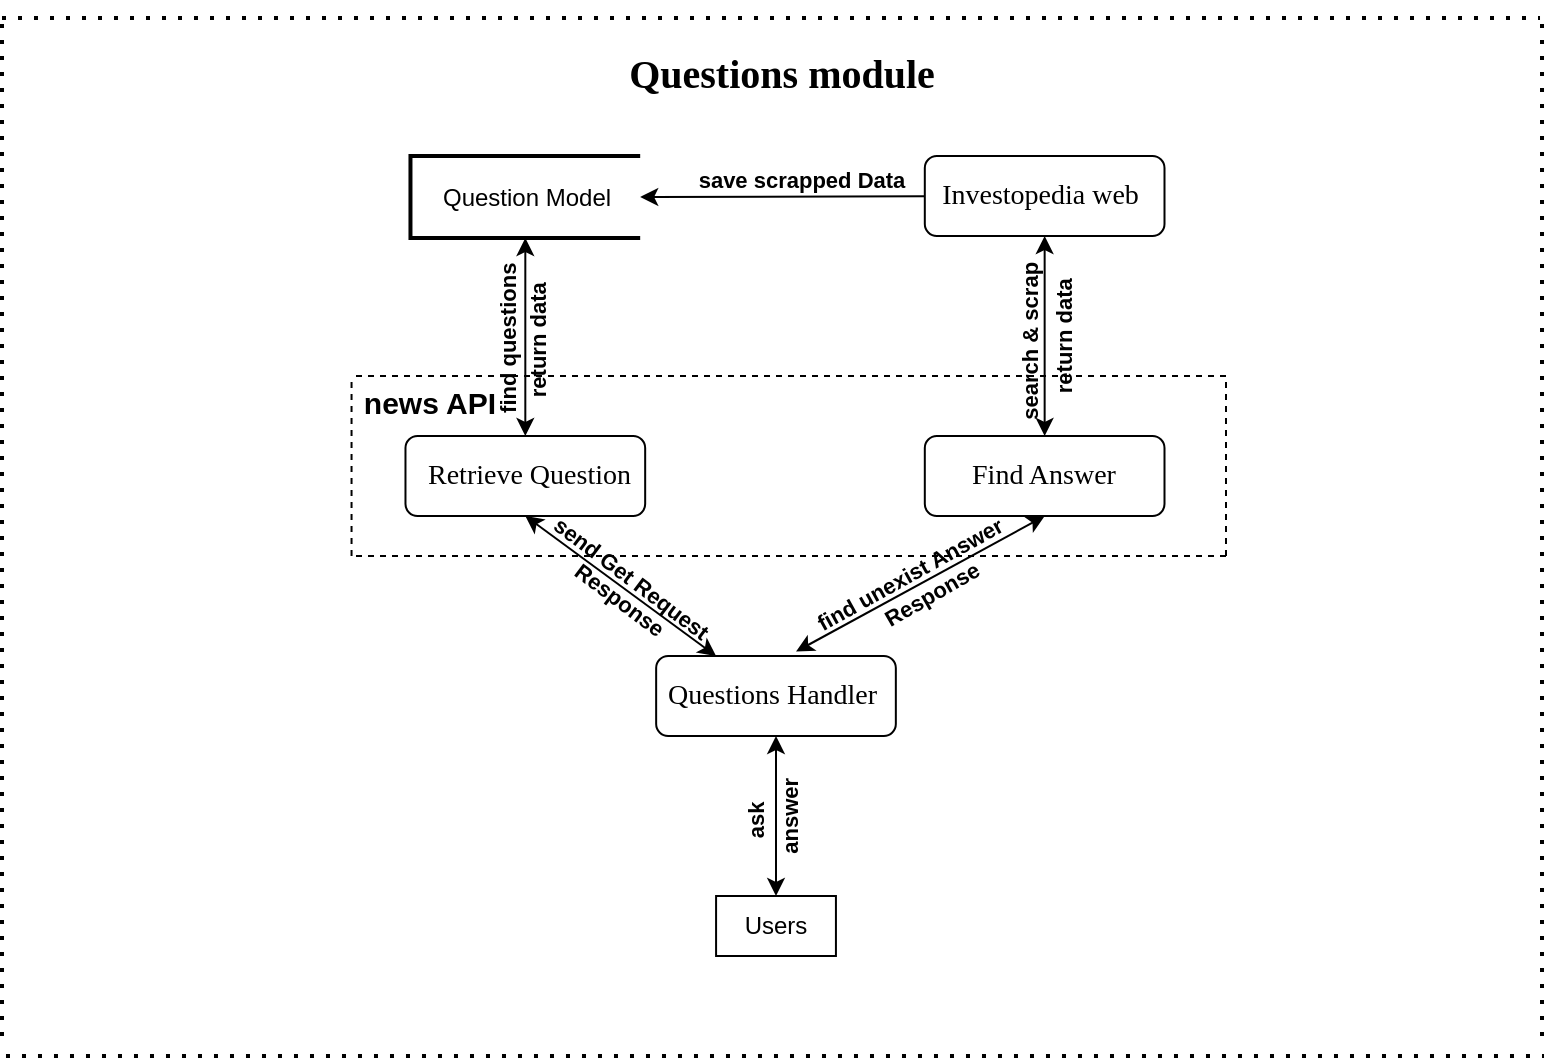 <mxfile version="17.4.6" type="github">
  <diagram id="CRvLViPvwFJURzjCU27Z" name="Page-1">
    <mxGraphModel dx="1021" dy="574" grid="1" gridSize="10" guides="1" tooltips="1" connect="1" arrows="1" fold="1" page="1" pageScale="1" pageWidth="827" pageHeight="1169" math="0" shadow="0">
      <root>
        <mxCell id="0" />
        <mxCell id="1" parent="0" />
        <mxCell id="ow7pJJJ2NBHxoUOOTGKa-24" value="&lt;span style=&quot;font-size: 11px&quot;&gt;&lt;b&gt;ask&lt;/b&gt;&lt;/span&gt;" style="text;html=1;strokeColor=none;fillColor=none;align=center;verticalAlign=middle;whiteSpace=wrap;rounded=0;fontSize=12;rotation=-90;" vertex="1" parent="1">
          <mxGeometry x="345" y="428.8" width="120" height="26.15" as="geometry" />
        </mxCell>
        <mxCell id="ow7pJJJ2NBHxoUOOTGKa-25" value="&lt;span style=&quot;font-size: 11px&quot;&gt;&lt;b&gt;answer&lt;/b&gt;&lt;/span&gt;" style="text;html=1;strokeColor=none;fillColor=none;align=center;verticalAlign=middle;whiteSpace=wrap;rounded=0;fontSize=12;rotation=-90;" vertex="1" parent="1">
          <mxGeometry x="362" y="426.8" width="120" height="26.15" as="geometry" />
        </mxCell>
        <mxCell id="ow7pJJJ2NBHxoUOOTGKa-26" value="" style="endArrow=none;dashed=1;html=1;rounded=0;" edge="1" parent="1">
          <mxGeometry width="50" height="50" relative="1" as="geometry">
            <mxPoint x="205" y="220" as="sourcePoint" />
            <mxPoint x="640" y="220" as="targetPoint" />
          </mxGeometry>
        </mxCell>
        <mxCell id="ow7pJJJ2NBHxoUOOTGKa-28" value="" style="endArrow=none;dashed=1;html=1;rounded=0;" edge="1" parent="1">
          <mxGeometry width="50" height="50" relative="1" as="geometry">
            <mxPoint x="640" y="310" as="sourcePoint" />
            <mxPoint x="640" y="220" as="targetPoint" />
          </mxGeometry>
        </mxCell>
        <mxCell id="ow7pJJJ2NBHxoUOOTGKa-29" value="" style="endArrow=none;dashed=1;html=1;rounded=0;" edge="1" parent="1">
          <mxGeometry width="50" height="50" relative="1" as="geometry">
            <mxPoint x="205" y="310" as="sourcePoint" />
            <mxPoint x="640" y="310" as="targetPoint" />
          </mxGeometry>
        </mxCell>
        <mxCell id="ow7pJJJ2NBHxoUOOTGKa-30" value="&lt;b style=&quot;font-size: 15px&quot;&gt;news API&lt;/b&gt;" style="text;html=1;strokeColor=none;fillColor=none;align=center;verticalAlign=middle;whiteSpace=wrap;rounded=0;fontSize=9;" vertex="1" parent="1">
          <mxGeometry x="142" y="218" width="200" height="30" as="geometry" />
        </mxCell>
        <mxCell id="ow7pJJJ2NBHxoUOOTGKa-64" value="&lt;span style=&quot;font-size: 11px&quot;&gt;&lt;b&gt;Response&lt;/b&gt;&lt;/span&gt;" style="text;html=1;strokeColor=none;fillColor=none;align=center;verticalAlign=middle;whiteSpace=wrap;rounded=0;fontSize=12;rotation=37;" vertex="1" parent="1">
          <mxGeometry x="277" y="318.8" width="120" height="26.15" as="geometry" />
        </mxCell>
        <mxCell id="ow7pJJJ2NBHxoUOOTGKa-68" value="&lt;b style=&quot;font-size: 11px&quot;&gt;find unexist Answer&lt;/b&gt;" style="text;html=1;strokeColor=none;fillColor=none;align=center;verticalAlign=middle;whiteSpace=wrap;rounded=0;fontSize=12;rotation=331;" vertex="1" parent="1">
          <mxGeometry x="422" y="305.8" width="120" height="26.15" as="geometry" />
        </mxCell>
        <mxCell id="ow7pJJJ2NBHxoUOOTGKa-69" value="&lt;b style=&quot;font-size: 11px&quot;&gt;Response&lt;/b&gt;" style="text;html=1;strokeColor=none;fillColor=none;align=center;verticalAlign=middle;whiteSpace=wrap;rounded=0;fontSize=12;rotation=330;" vertex="1" parent="1">
          <mxGeometry x="433" y="315.8" width="120" height="26.15" as="geometry" />
        </mxCell>
        <mxCell id="ow7pJJJ2NBHxoUOOTGKa-71" value="&lt;b style=&quot;font-size: 11px&quot;&gt;find questions&lt;/b&gt;" style="text;html=1;strokeColor=none;fillColor=none;align=center;verticalAlign=middle;whiteSpace=wrap;rounded=0;fontSize=12;rotation=-90;" vertex="1" parent="1">
          <mxGeometry x="221" y="187.8" width="120" height="26.15" as="geometry" />
        </mxCell>
        <mxCell id="ow7pJJJ2NBHxoUOOTGKa-72" value="&lt;b style=&quot;font-size: 11px&quot;&gt;return data&lt;/b&gt;" style="text;html=1;strokeColor=none;fillColor=none;align=center;verticalAlign=middle;whiteSpace=wrap;rounded=0;fontSize=12;rotation=-90;" vertex="1" parent="1">
          <mxGeometry x="236" y="188.8" width="120" height="26.15" as="geometry" />
        </mxCell>
        <mxCell id="ow7pJJJ2NBHxoUOOTGKa-74" value="&lt;span style=&quot;font-size: 11px&quot;&gt;&lt;b&gt;search &amp;amp; scrap&amp;nbsp;&lt;/b&gt;&lt;/span&gt;" style="text;html=1;strokeColor=none;fillColor=none;align=center;verticalAlign=middle;whiteSpace=wrap;rounded=0;fontSize=12;rotation=-90;" vertex="1" parent="1">
          <mxGeometry x="482" y="187.8" width="120" height="26.15" as="geometry" />
        </mxCell>
        <mxCell id="ow7pJJJ2NBHxoUOOTGKa-75" value="&lt;span style=&quot;font-size: 11px&quot;&gt;&lt;b&gt;return data&lt;/b&gt;&lt;/span&gt;" style="text;html=1;strokeColor=none;fillColor=none;align=center;verticalAlign=middle;whiteSpace=wrap;rounded=0;fontSize=12;rotation=-90;" vertex="1" parent="1">
          <mxGeometry x="499" y="186.8" width="120" height="26.15" as="geometry" />
        </mxCell>
        <mxCell id="ow7pJJJ2NBHxoUOOTGKa-77" value="&lt;span style=&quot;font-size: 11px&quot;&gt;&lt;b&gt;save scrapped Data&lt;/b&gt;&lt;/span&gt;" style="text;html=1;strokeColor=none;fillColor=none;align=center;verticalAlign=middle;whiteSpace=wrap;rounded=0;fontSize=12;rotation=0;" vertex="1" parent="1">
          <mxGeometry x="368" y="108.8" width="120" height="26.15" as="geometry" />
        </mxCell>
        <mxCell id="ow7pJJJ2NBHxoUOOTGKa-3" value="" style="endArrow=none;dashed=1;html=1;dashPattern=1 3;strokeWidth=2;rounded=0;fontSize=9;" edge="1" parent="1">
          <mxGeometry width="50" height="50" relative="1" as="geometry">
            <mxPoint x="28" y="550" as="sourcePoint" />
            <mxPoint x="28" y="41" as="targetPoint" />
          </mxGeometry>
        </mxCell>
        <mxCell id="ow7pJJJ2NBHxoUOOTGKa-4" value="" style="endArrow=none;dashed=1;html=1;dashPattern=1 3;strokeWidth=2;rounded=0;fontSize=9;" edge="1" parent="1">
          <mxGeometry width="50" height="50" relative="1" as="geometry">
            <mxPoint x="28" y="41" as="sourcePoint" />
            <mxPoint x="797.006" y="41" as="targetPoint" />
          </mxGeometry>
        </mxCell>
        <mxCell id="ow7pJJJ2NBHxoUOOTGKa-5" value="" style="endArrow=none;dashed=1;html=1;dashPattern=1 3;strokeWidth=2;rounded=0;fontSize=9;" edge="1" parent="1">
          <mxGeometry width="50" height="50" relative="1" as="geometry">
            <mxPoint x="798" y="550" as="sourcePoint" />
            <mxPoint x="798.005" y="41" as="targetPoint" />
          </mxGeometry>
        </mxCell>
        <mxCell id="ow7pJJJ2NBHxoUOOTGKa-6" value="" style="endArrow=none;dashed=1;html=1;dashPattern=1 3;strokeWidth=2;rounded=0;fontSize=9;" edge="1" parent="1">
          <mxGeometry width="50" height="50" relative="1" as="geometry">
            <mxPoint x="29.997" y="560" as="sourcePoint" />
            <mxPoint x="799.004" y="560" as="targetPoint" />
          </mxGeometry>
        </mxCell>
        <mxCell id="ow7pJJJ2NBHxoUOOTGKa-7" value="&lt;font style=&quot;font-size: 20px&quot;&gt;&lt;b&gt;&lt;br&gt;&lt;/b&gt;&lt;/font&gt;&lt;font style=&quot;font-size: 20px&quot;&gt;&lt;b&gt;&lt;span style=&quot;font-family: &amp;#34;times new roman&amp;#34;&quot;&gt;Questions&amp;nbsp;&lt;/span&gt;&lt;span style=&quot;font-family: &amp;#34;times new roman&amp;#34;&quot;&gt;module&lt;/span&gt;&lt;/b&gt;&lt;/font&gt;" style="text;html=1;strokeColor=none;fillColor=none;align=center;verticalAlign=middle;whiteSpace=wrap;rounded=0;fontSize=9;" vertex="1" parent="1">
          <mxGeometry x="317.626" y="41" width="199.742" height="30" as="geometry" />
        </mxCell>
        <mxCell id="ow7pJJJ2NBHxoUOOTGKa-9" value="&lt;p class=&quot;MsoNormal&quot;&gt;&lt;span style=&quot;color: rgba(0 , 0 , 0 , 0) ; font-family: monospace ; font-size: 0px&quot;&gt;sss%3CmxGraphModel%3E%3Croot%3E%3CmxCell%20id%3D%220%22%2F%3E%3CmxCell%20id%3D%221%22%20parent%3D%220%22%2F%3E%3CmxCell%20id%3D%222%22%20value%3D%22%26lt%3Bp%20class%3D%26quot%3BMsoNormal%26quot%3B%26gt%3B%26lt%3Bspan%20style%3D%26quot%3Bfont-family%3A%20%26amp%3B%2334%3Btimes%20new%20roman%26amp%3B%2334%3B%20%3B%20font-size%3A%2010.5pt%26quot%3B%26gt%3Bquestions%26amp%3Bnbsp%3B%26lt%3B%2Fspan%26gt%3B%26lt%3Bspan%20style%3D%26quot%3Bfont-family%3A%20%26amp%3B%2334%3Btimes%20new%20roman%26amp%3B%2334%3B%20%3B%20font-size%3A%2010.5pt%26quot%3B%26gt%3Bmodule%26lt%3B%2Fspan%26gt%3B%26lt%3B%2Fp%26gt%3B%22%20style%3D%22rounded%3D1%3BwhiteSpace%3Dwrap%3Bhtml%3D1%3BfontSize%3D12%3Bglass%3D0%3BstrokeWidth%3D1%3Bshadow%3D0%3B%22%20vertex%3D%221%22%20parent%3D%221%22%3E%3CmxGeometry%20x%3D%22420%22%20y%3D%22100%22%20width%3D%22120%22%20height%3D%2240%22%20as%3D%22geometry%22%2F%3E%3C%2FmxCell%3E%3C%2Froot%3E%3C%2FmxGraphModel%&lt;/span&gt;&lt;span style=&quot;font-family: &amp;#34;times new roman&amp;#34; ; font-size: 10.5pt&quot;&gt;Questions Handler&amp;nbsp;&lt;/span&gt;&lt;br&gt;&lt;/p&gt;" style="rounded=1;whiteSpace=wrap;html=1;fontSize=12;glass=0;strokeWidth=1;shadow=0;" vertex="1" parent="1">
          <mxGeometry x="355.077" y="360" width="119.845" height="40" as="geometry" />
        </mxCell>
        <mxCell id="ow7pJJJ2NBHxoUOOTGKa-17" value="&lt;p class=&quot;MsoNormal&quot;&gt;&lt;span style=&quot;color: rgba(0 , 0 , 0 , 0) ; font-family: monospace ; font-size: 0px&quot;&gt;sss%3CmxGraphModel%3E%3Croot%3E%3CmxCell%20id%3D%220%22%2F%3E%3CmxCell%20id%3D%221%22%20parent%3D%220%22%2F%3E%3CmxCell%20id%3D%222%22%20value%3D%22%26lt%3Bp%20class%3D%26quot%3BMsoNormal%26quot%3B%26gt%3B%26lt%3Bspan%20style%3D%26quot%3Bfont-family%3A%20%26amp%3B%2334%3Btimes%20new%20roman%26amp%3B%2334%3B%20%3B%20font-size%3A%2010.5pt%26quot%3B%26gt%3Bquestions%26amp%3Bnbsp%3B%26lt%3B%2Fspan%26gt%3B%26lt%3Bspan%20style%3D%26quot%3Bfont-family%3A%20%26amp%3B%2334%3Btimes%20new%20roman%26amp%3B%2334%3B%20%3B%20font-size%3A%2010.5pt%26quot%3B%26gt%3Bmodule%26lt%3B%2Fspan%26gt%3B%26lt%3B%2Fp%26gt%3B%22%20style%3D%22rounded%3D1%3BwhiteSpace%3Dwrap%3Bhtml%3D1%3BfontSize%3D12%3Bglass%3D0%3BstrokeWidth%3D1%3Bshadow%3D0%3B%22%20vertex%3D%221%22%20parent%3D%221%22%3E%3CmxGeometry%20x%3D%22420%22%20y%3D%22100%22%20width%3D%22120%22%20height%3D%2240%22%20as%3D%22geometry%22%2F%3E%3C%2FmxCell%3E%3C%2Froot%3E%3C%2FmxGraphModel%&lt;/span&gt;&lt;font face=&quot;times new roman&quot;&gt;&lt;span style=&quot;font-size: 10.5pt&quot;&gt;&amp;nbsp;&lt;/span&gt;&lt;span style=&quot;font-size: 14px&quot;&gt;Retrieve&lt;/span&gt;&lt;span style=&quot;font-size: 10.5pt&quot;&gt;&amp;nbsp;Question&lt;/span&gt;&lt;/font&gt;&lt;br&gt;&lt;/p&gt;" style="rounded=1;whiteSpace=wrap;html=1;fontSize=12;glass=0;strokeWidth=1;shadow=0;" vertex="1" parent="1">
          <mxGeometry x="229.739" y="250" width="119.845" height="40" as="geometry" />
        </mxCell>
        <mxCell id="ow7pJJJ2NBHxoUOOTGKa-18" value="&lt;p class=&quot;MsoNormal&quot;&gt;&lt;span style=&quot;color: rgba(0 , 0 , 0 , 0) ; font-family: monospace ; font-size: 0px&quot;&gt;sss%3CmxGraphModel%3E%3Croot%3E%3CmxCell%20id%3D%220%22%2F%3E%3CmxCell%20id%3D%221%22%20parent%3D%220%22%2F%3E%3CmxCell%20id%3D%222%22%20value%3D%22%26lt%3Bp%20class%3D%26quot%3BMsoNormal%26quot%3B%26gt%3B%26lt%3Bspan%20style%3D%26quot%3Bfont-family%3A%20%26amp%3B%2334%3Btimes%20new%20roman%26amp%3B%2334%3B%20%3B%20font-size%3A%2010.5pt%26quot%3B%26gt%3Bquestions%26amp%3Bnbsp%3B%26lt%3B%2Fspan%26gt%3B%26lt%3Bspan%20style%3D%26quot%3Bfont-family%3A%20%26amp%3B%2334%3Btimes%20new%20roman%26amp%3B%2334%3B%20%3B%20font-size%3A%2010.5pt%26quot%3B%26gt%3Bmodule%26lt%3B%2Fspan%26gt%3B%26lt%3B%2Fp%26gt%3B%22%20style%3D%22rounded%3D1%3BwhiteSpace%3Dwrap%3Bhtml%3D1%3BfontSize%3D12%3Bglass%3D0%3BstrokeWidth%3D1%3Bshadow%3D0%3B%22%20vertex%3D%221%22%20parent%3D%221%22%3E%3CmxGeometry%20x%3D%22420%22%20y%3D%22100%22%20width%3D%22120%22%20height%3D%2240%22%20as%3D%22geometry%22%2F%3E%3C%2FmxCell%3E%3C%2Froot%3E%3C%2FmxGraphModel%&lt;/span&gt;&lt;span style=&quot;font-family: &amp;#34;times new roman&amp;#34; ; font-size: 10.5pt&quot;&gt;Find Answer&lt;/span&gt;&lt;br&gt;&lt;/p&gt;" style="rounded=1;whiteSpace=wrap;html=1;fontSize=12;glass=0;strokeWidth=1;shadow=0;" vertex="1" parent="1">
          <mxGeometry x="489.404" y="250" width="119.845" height="40" as="geometry" />
        </mxCell>
        <mxCell id="ow7pJJJ2NBHxoUOOTGKa-19" value="Users" style="rounded=0;whiteSpace=wrap;html=1;" vertex="1" parent="1">
          <mxGeometry x="385.039" y="480" width="59.923" height="30" as="geometry" />
        </mxCell>
        <mxCell id="ow7pJJJ2NBHxoUOOTGKa-20" value="&lt;p class=&quot;MsoNormal&quot;&gt;&lt;span style=&quot;color: rgba(0 , 0 , 0 , 0) ; font-family: monospace ; font-size: 0px&quot;&gt;sss%3CmxGraphModel%3E%3Croot%3E%3CmxCell%20id%3D%220%22%2F%3E%3CmxCell%20id%3D%221%22%20parent%3D%220%22%2F%3E%3CmxCell%20id%3D%222%22%20value%3D%22%26lt%3Bp%20class%3D%26quot%3BMsoNormal%26quot%3B%26gt%3B%26lt%3Bspan%20style%3D%26quot%3Bfont-family%3A%20%26amp%3B%2334%3Btimes%20new%20roman%26amp%3B%2334%3B%20%3B%20font-size%3A%2010.5pt%26quot%3B%26gt%3Bquestions%26amp%3Bnbsp%3B%26lt%3B%2Fspan%26gt%3B%26lt%3Bspan%20style%3D%26quot%3Bfont-family%3A%20%26amp%3B%2334%3Btimes%20new%20roman%26amp%3B%2334%3B%20%3B%20font-size%3A%2010.5pt%26quot%3B%26gt%3Bmodule%26lt%3B%2Fspan%26gt%3B%26lt%3B%2Fp%26gt%3B%22%20style%3D%22rounded%3D1%3BwhiteSpace%3Dwrap%3Bhtml%3D1%3BfontSize%3D12%3Bglass%3D0%3BstrokeWidth%3D1%3Bshadow%3D0%3B%22%20vertex%3D%221%22%20parent%3D%221%22%3E%3CmxGeometry%20x%3D%22420%22%20y%3D%22100%22%20width%3D%22120%22%20height%3D%2240%22%20as%3D%22geometry%22%2F%3E%3C%2FmxCell%3E%3C%2Froot%3E%3C%2FmxGraphModel%&lt;/span&gt;&lt;span style=&quot;font-family: &amp;#34;times new roman&amp;#34; ; font-size: 10.5pt&quot;&gt;Investopedia web&amp;nbsp;&lt;/span&gt;&lt;br&gt;&lt;/p&gt;" style="rounded=1;whiteSpace=wrap;html=1;fontSize=12;glass=0;strokeWidth=1;shadow=0;" vertex="1" parent="1">
          <mxGeometry x="489.404" y="110" width="119.845" height="40" as="geometry" />
        </mxCell>
        <mxCell id="ow7pJJJ2NBHxoUOOTGKa-23" value="" style="endArrow=classic;startArrow=classic;html=1;rounded=0;entryX=0.5;entryY=1;entryDx=0;entryDy=0;" edge="1" parent="1" source="ow7pJJJ2NBHxoUOOTGKa-19" target="ow7pJJJ2NBHxoUOOTGKa-9">
          <mxGeometry width="50" height="50" relative="1" as="geometry">
            <mxPoint x="389.533" y="290" as="sourcePoint" />
            <mxPoint x="439.468" y="240" as="targetPoint" />
          </mxGeometry>
        </mxCell>
        <mxCell id="ow7pJJJ2NBHxoUOOTGKa-27" value="" style="endArrow=none;dashed=1;html=1;rounded=0;" edge="1" parent="1">
          <mxGeometry width="50" height="50" relative="1" as="geometry">
            <mxPoint x="202.774" y="310" as="sourcePoint" />
            <mxPoint x="202.774" y="220" as="targetPoint" />
          </mxGeometry>
        </mxCell>
        <mxCell id="ow7pJJJ2NBHxoUOOTGKa-31" value="" style="endArrow=classic;startArrow=classic;html=1;rounded=0;fontSize=20;exitX=0.25;exitY=0;exitDx=0;exitDy=0;entryX=0.5;entryY=1;entryDx=0;entryDy=0;" edge="1" parent="1" source="ow7pJJJ2NBHxoUOOTGKa-9" target="ow7pJJJ2NBHxoUOOTGKa-17">
          <mxGeometry width="50" height="50" relative="1" as="geometry">
            <mxPoint x="389.533" y="250" as="sourcePoint" />
            <mxPoint x="439.468" y="200" as="targetPoint" />
          </mxGeometry>
        </mxCell>
        <mxCell id="ow7pJJJ2NBHxoUOOTGKa-32" value="&lt;b style=&quot;font-size: 11px&quot;&gt;send Get Request&lt;/b&gt;" style="text;html=1;strokeColor=none;fillColor=none;align=center;verticalAlign=middle;whiteSpace=wrap;rounded=0;fontSize=12;rotation=37;" vertex="1" parent="1">
          <mxGeometry x="282.671" y="307.8" width="119.845" height="26.15" as="geometry" />
        </mxCell>
        <mxCell id="ow7pJJJ2NBHxoUOOTGKa-67" value="" style="endArrow=classic;startArrow=classic;html=1;rounded=0;fontSize=20;entryX=0.5;entryY=1;entryDx=0;entryDy=0;" edge="1" parent="1" target="ow7pJJJ2NBHxoUOOTGKa-18">
          <mxGeometry width="50" height="50" relative="1" as="geometry">
            <mxPoint x="424.987" y="357.8" as="sourcePoint" />
            <mxPoint x="474.923" y="307.8" as="targetPoint" />
          </mxGeometry>
        </mxCell>
        <mxCell id="ow7pJJJ2NBHxoUOOTGKa-21" value="&lt;span style=&quot;font-size: 12px&quot;&gt;Question Model&lt;/span&gt;" style="strokeWidth=2;html=1;shape=mxgraph.flowchart.annotation_1;align=center;pointerEvents=1;fontSize=8;" vertex="1" parent="1">
          <mxGeometry x="232.236" y="110" width="114.852" height="41" as="geometry" />
        </mxCell>
        <mxCell id="ow7pJJJ2NBHxoUOOTGKa-65" value="" style="endArrow=classic;startArrow=classic;html=1;rounded=0;fontSize=20;entryX=0.5;entryY=1;entryDx=0;entryDy=0;entryPerimeter=0;exitX=0.5;exitY=0;exitDx=0;exitDy=0;" edge="1" parent="1" source="ow7pJJJ2NBHxoUOOTGKa-17" target="ow7pJJJ2NBHxoUOOTGKa-21">
          <mxGeometry width="50" height="50" relative="1" as="geometry">
            <mxPoint x="409.507" y="350" as="sourcePoint" />
            <mxPoint x="459.443" y="300" as="targetPoint" />
          </mxGeometry>
        </mxCell>
        <mxCell id="ow7pJJJ2NBHxoUOOTGKa-73" value="" style="endArrow=classic;startArrow=classic;html=1;rounded=0;fontSize=20;entryX=0.5;entryY=1;entryDx=0;entryDy=0;" edge="1" parent="1" source="ow7pJJJ2NBHxoUOOTGKa-18" target="ow7pJJJ2NBHxoUOOTGKa-20">
          <mxGeometry width="50" height="50" relative="1" as="geometry">
            <mxPoint x="329.61" y="350" as="sourcePoint" />
            <mxPoint x="379.546" y="300" as="targetPoint" />
          </mxGeometry>
        </mxCell>
        <mxCell id="ow7pJJJ2NBHxoUOOTGKa-76" value="" style="endArrow=classic;html=1;rounded=0;fontSize=20;entryX=1;entryY=0.5;entryDx=0;entryDy=0;entryPerimeter=0;" edge="1" parent="1" source="ow7pJJJ2NBHxoUOOTGKa-20" target="ow7pJJJ2NBHxoUOOTGKa-21">
          <mxGeometry width="50" height="50" relative="1" as="geometry">
            <mxPoint x="329.61" y="290" as="sourcePoint" />
            <mxPoint x="379.546" y="240" as="targetPoint" />
          </mxGeometry>
        </mxCell>
      </root>
    </mxGraphModel>
  </diagram>
</mxfile>
